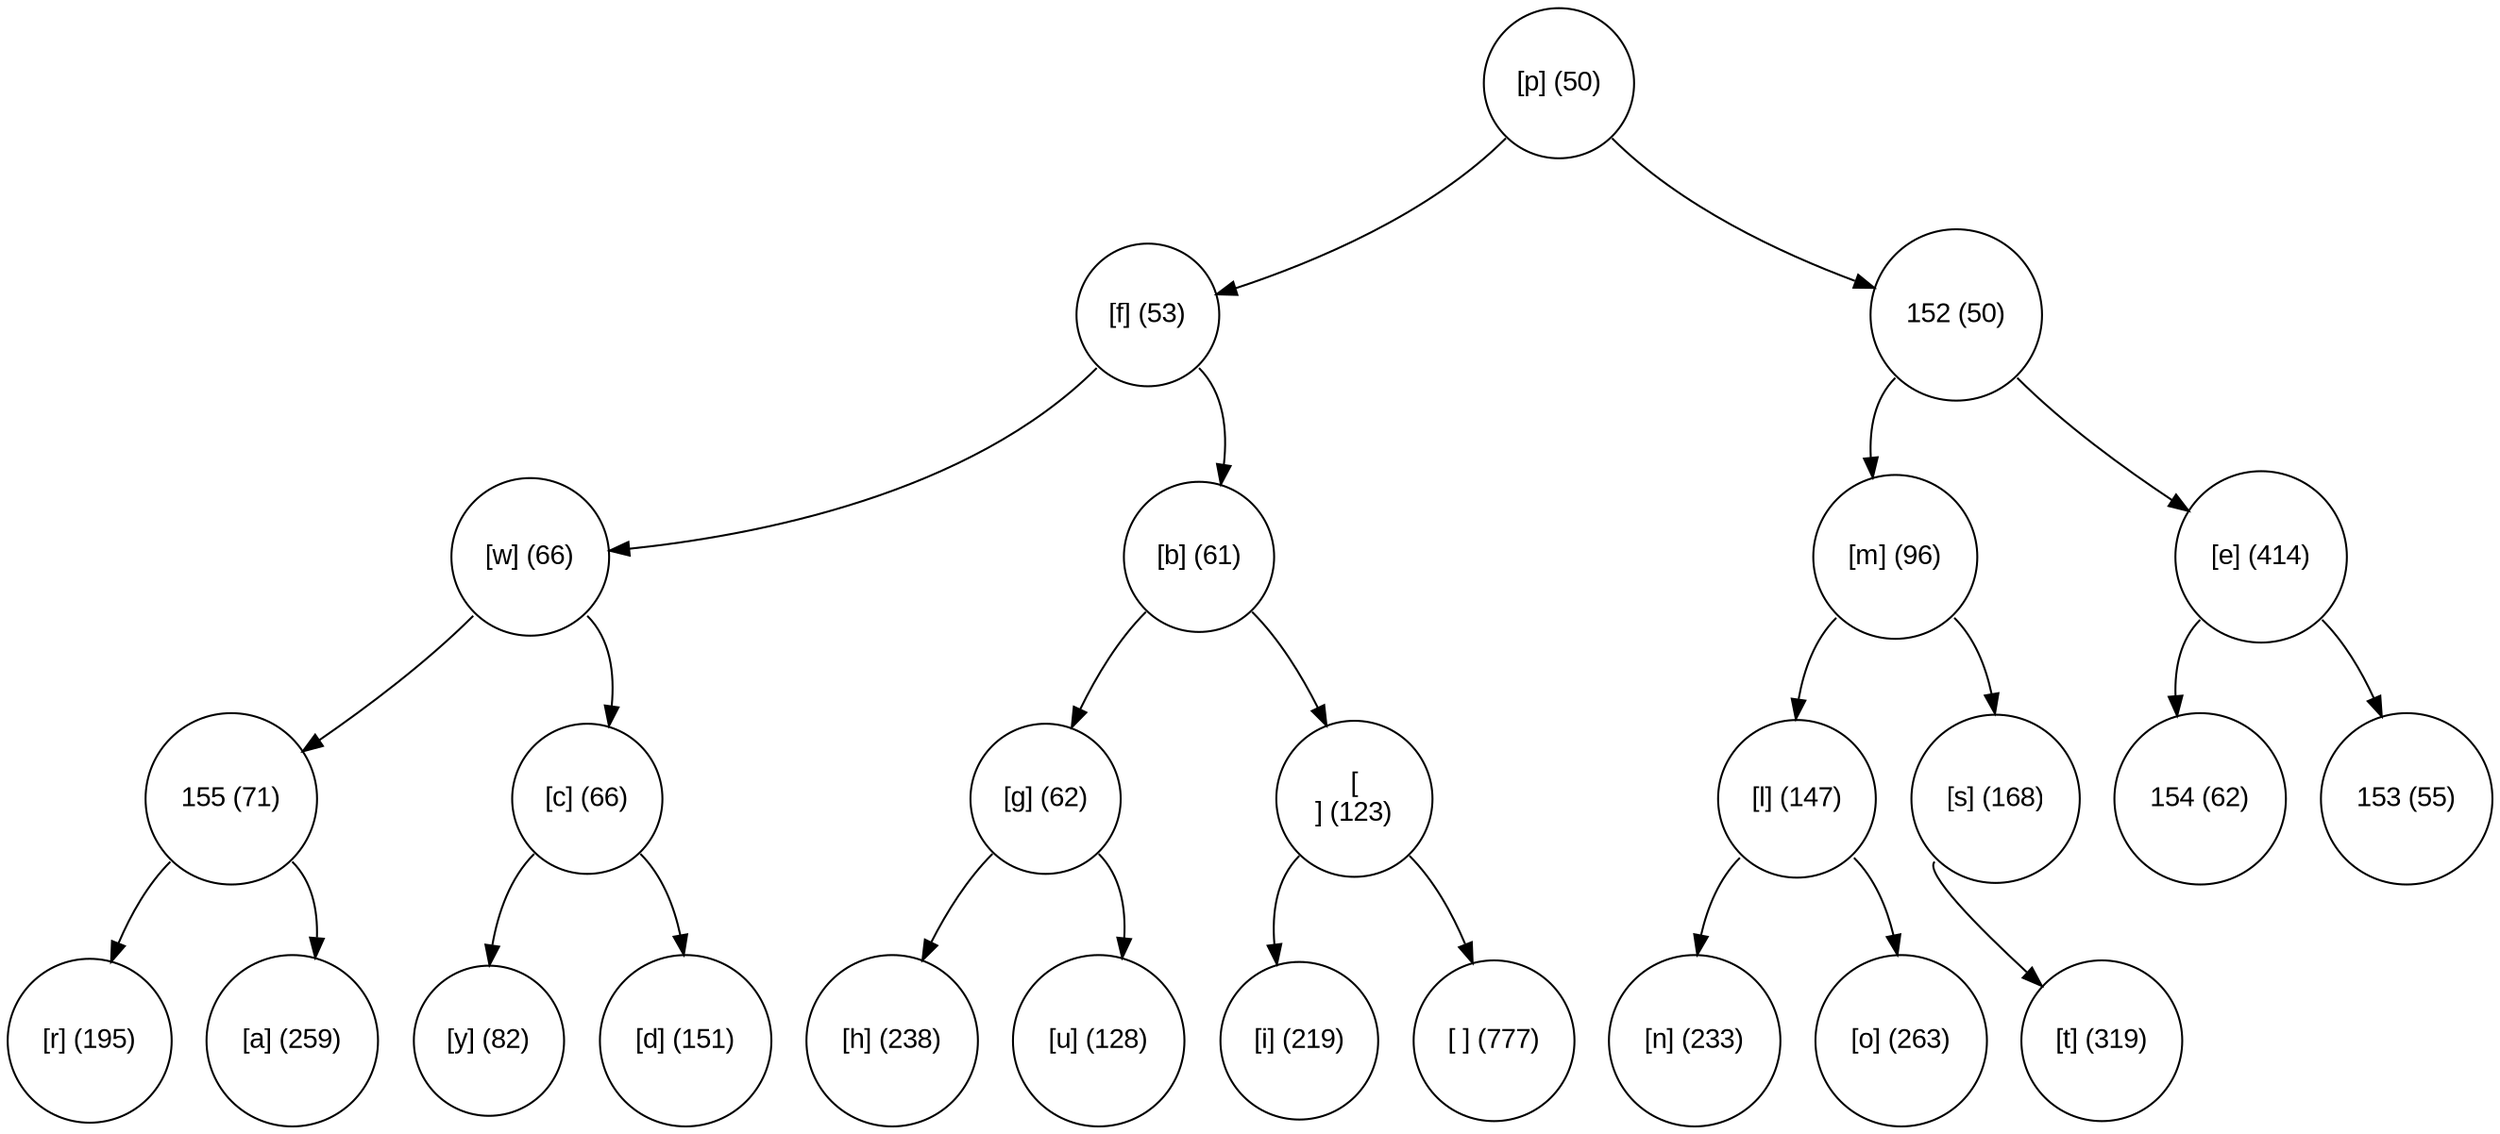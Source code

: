 digraph move_down {
	node [fontname="Arial", shape="circle", width=0.5]; 

	0 [label = "[p] (50)"];
	0:sw -> 1;
	1 [label = "[f] (53)"];
	1:sw -> 3;
	3 [label = "[w] (66)"];
	3:sw -> 7;
	7 [label = "155 (71)"];
	7:sw -> 15;
	15 [label = "[r] (195)"];
	7:se -> 16;
	16 [label = "[a] (259)"];
	3:se -> 8;
	8 [label = "[c] (66)"];
	8:sw -> 17;
	17 [label = "[y] (82)"];
	8:se -> 18;
	18 [label = "[d] (151)"];
	1:se -> 4;
	4 [label = "[b] (61)"];
	4:sw -> 9;
	9 [label = "[g] (62)"];
	9:sw -> 19;
	19 [label = "[h] (238)"];
	9:se -> 20;
	20 [label = "[u] (128)"];
	4:se -> 10;
	10 [label = "[
] (123)"];
	10:sw -> 21;
	21 [label = "[i] (219)"];
	10:se -> 22;
	22 [label = "[ ] (777)"];
	0:se -> 2;
	2 [label = "152 (50)"];
	2:sw -> 5;
	5 [label = "[m] (96)"];
	5:sw -> 11;
	11 [label = "[l] (147)"];
	11:sw -> 23;
	23 [label = "[n] (233)"];
	11:se -> 24;
	24 [label = "[o] (263)"];
	5:se -> 12;
	12 [label = "[s] (168)"];
	12:sw -> 25;
	25 [label = "[t] (319)"];
	2:se -> 6;
	6 [label = "[e] (414)"];
	6:sw -> 13;
	13 [label = "154 (62)"];
	6:se -> 14;
	14 [label = "153 (55)"];
}
